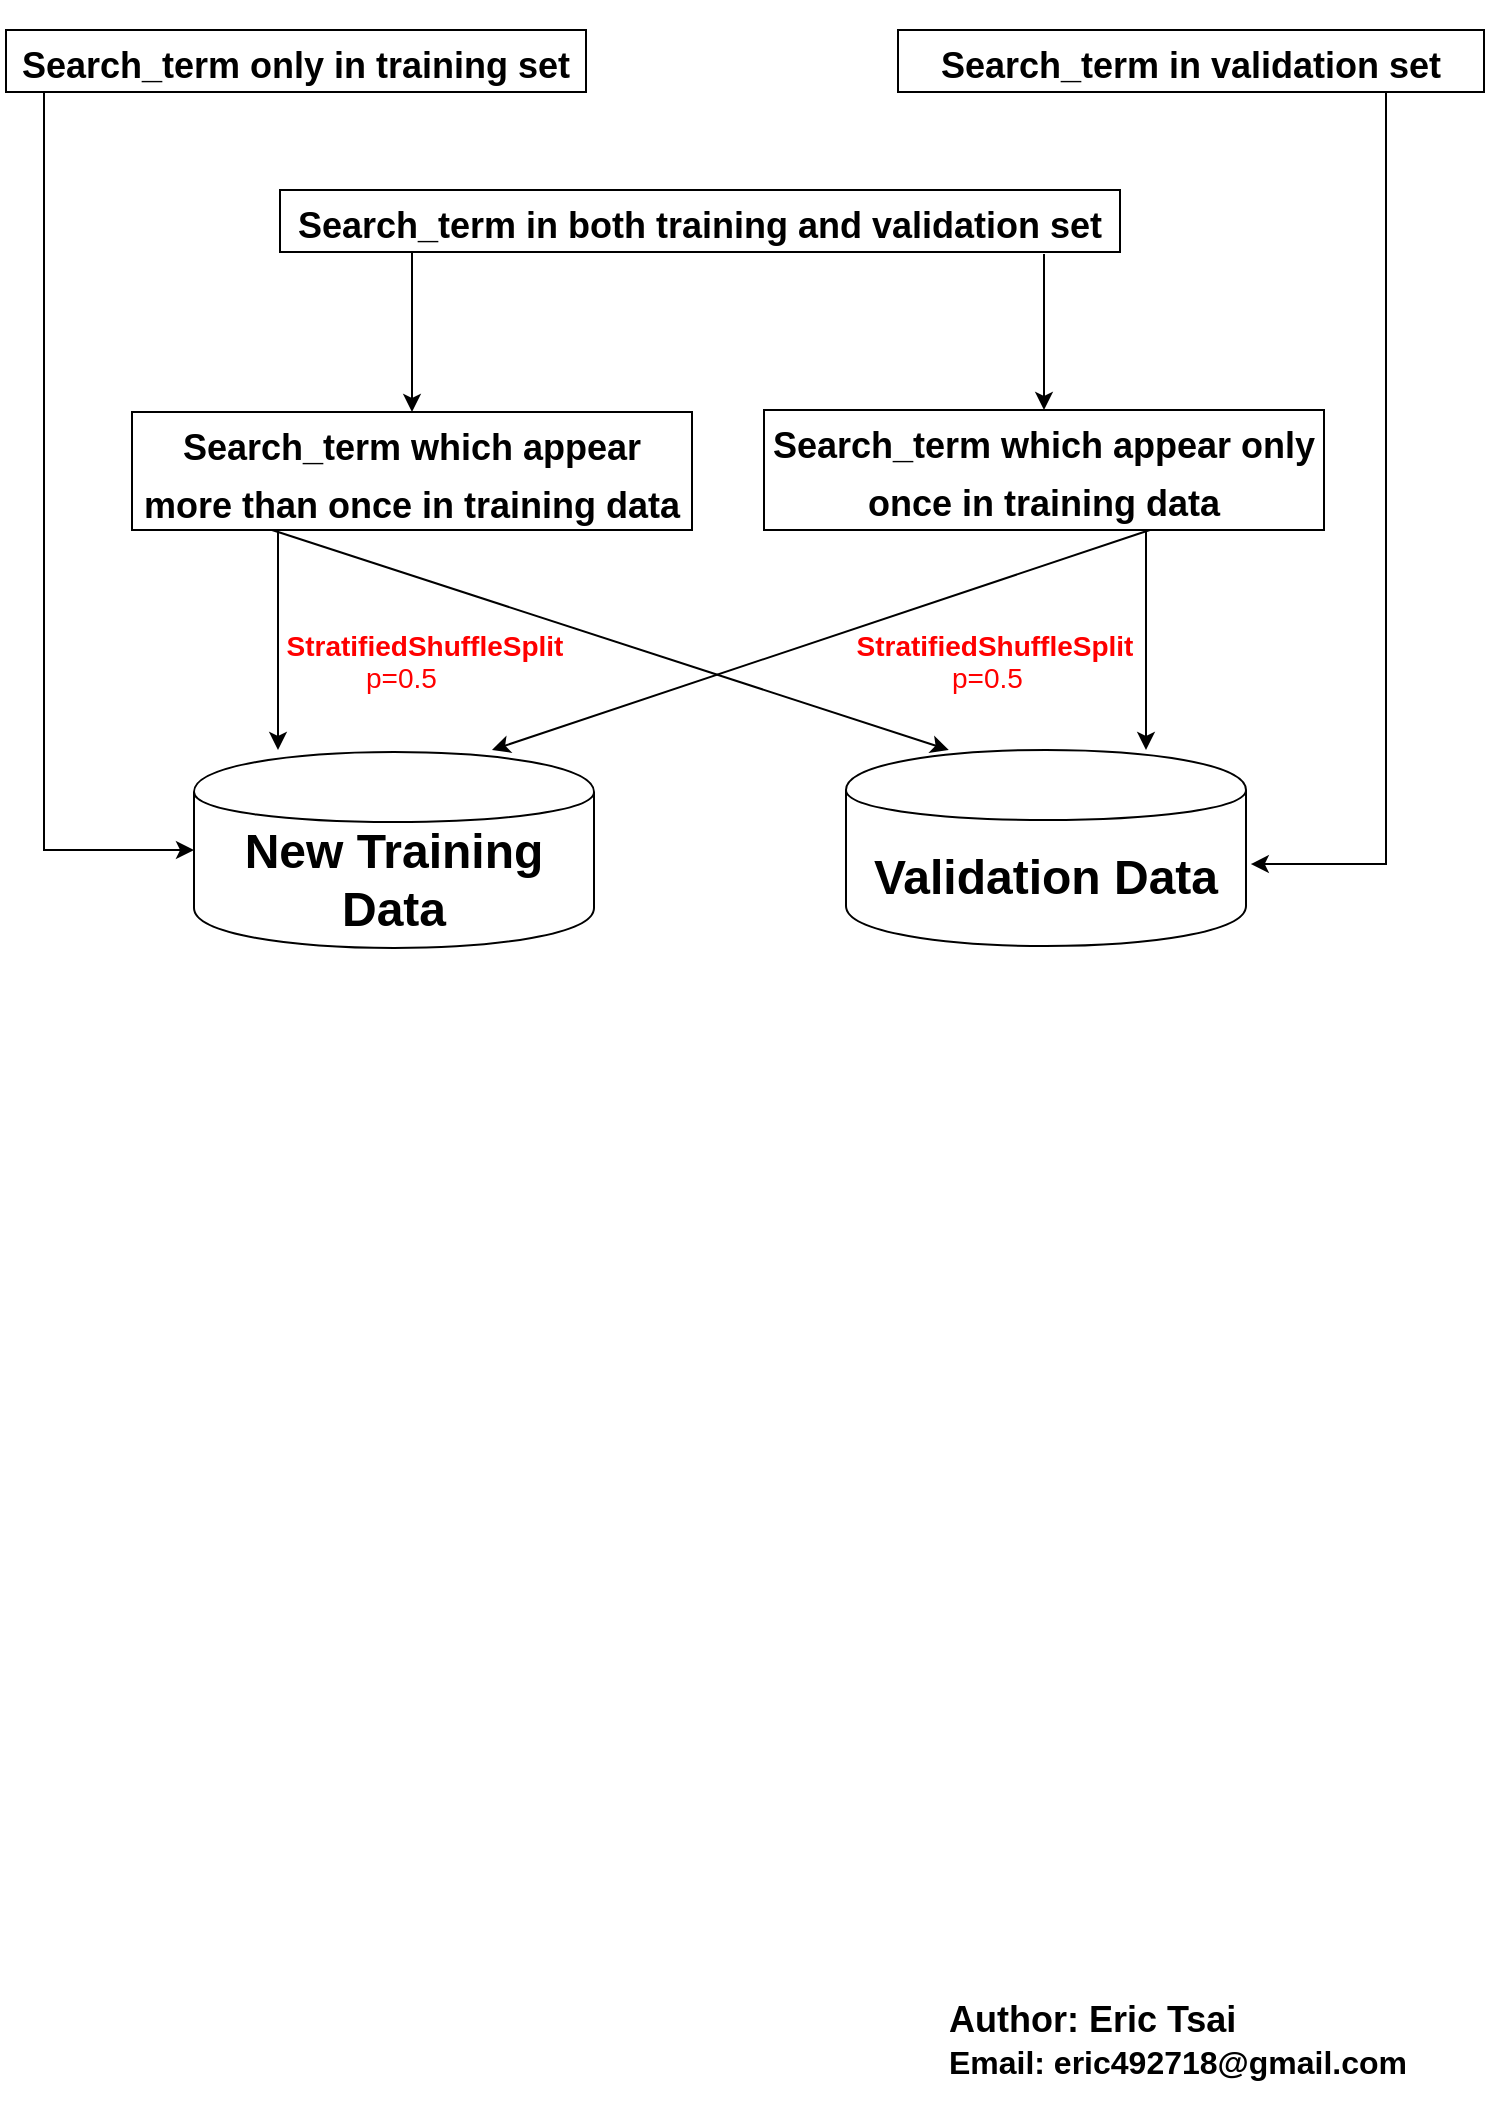 <mxGraphModel dx="1199" dy="777" grid="1" gridSize="10" guides="1" tooltips="1" connect="1" arrows="1" fold="1" page="1" pageScale="1" pageWidth="827" pageHeight="1169" background="#ffffff"><root><mxCell id="0"/><mxCell id="1" parent="0"/><mxCell id="2" value="" style="group" parent="1" vertex="1" connectable="0"><mxGeometry x="51" y="80" width="752" height="260" as="geometry"/></mxCell><mxCell id="4" value="&lt;h1&gt;&lt;font style=&quot;font-size: 18px&quot;&gt;Search_term only in training set&lt;/font&gt;&lt;/h1&gt;" style="rounded=0;whiteSpace=wrap;html=1;" parent="2" vertex="1"><mxGeometry x="3" width="290" height="31" as="geometry"/></mxCell><mxCell id="9" value="&lt;h1&gt;&lt;font style=&quot;font-size: 18px&quot;&gt;Search_term in validation set&lt;/font&gt;&lt;/h1&gt;" style="rounded=0;whiteSpace=wrap;html=1;" parent="2" vertex="1"><mxGeometry x="449" width="293" height="31" as="geometry"/></mxCell><mxCell id="25" value="" style="edgeStyle=orthogonalEdgeStyle;rounded=0;html=1;jettySize=auto;orthogonalLoop=1;" parent="2" target="16" edge="1"><mxGeometry relative="1" as="geometry"><mxPoint x="206" y="111" as="sourcePoint"/><Array as="points"><mxPoint x="206" y="130"/><mxPoint x="206" y="130"/></Array></mxGeometry></mxCell><mxCell id="7" value="&lt;h1&gt;&lt;font style=&quot;font-size: 18px&quot;&gt;Search_term in both training and validation set&lt;/font&gt;&lt;/h1&gt;" style="rounded=0;whiteSpace=wrap;html=1;" parent="2" vertex="1"><mxGeometry x="140" y="80" width="420" height="31" as="geometry"/></mxCell><mxCell id="16" value="&lt;h1&gt;&lt;font style=&quot;font-size: 18px&quot;&gt;Search_term which appear more than once in training data&lt;/font&gt;&lt;/h1&gt;" style="rounded=0;whiteSpace=wrap;html=1;" parent="2" vertex="1"><mxGeometry x="66" y="191" width="280" height="59" as="geometry"/></mxCell><mxCell id="19" value="" style="edgeStyle=orthogonalEdgeStyle;rounded=0;html=1;jettySize=auto;orthogonalLoop=1;entryX=0;entryY=0.5;" parent="2" target="18" edge="1"><mxGeometry relative="1" as="geometry"><mxPoint x="22" y="31" as="sourcePoint"/><mxPoint x="64" y="410" as="targetPoint"/><Array as="points"><mxPoint x="22" y="410"/></Array></mxGeometry></mxCell><mxCell id="18" value="&lt;h1&gt;&lt;font&gt;New Training Data&lt;/font&gt;&lt;/h1&gt;" style="shape=cylinder;whiteSpace=wrap;html=1;boundedLbl=1;" parent="1" vertex="1"><mxGeometry x="148" y="441" width="200" height="98" as="geometry"/></mxCell><mxCell id="43" value="" style="edgeStyle=orthogonalEdgeStyle;rounded=0;html=1;jettySize=auto;orthogonalLoop=1;entryX=0.75;entryY=0;entryPerimeter=0;" parent="1" source="21" target="37" edge="1"><mxGeometry relative="1" as="geometry"><mxPoint x="573" y="410" as="targetPoint"/><Array as="points"><mxPoint x="624" y="360"/><mxPoint x="624" y="360"/></Array></mxGeometry></mxCell><mxCell id="21" value="&lt;h1&gt;&lt;font style=&quot;font-size: 18px&quot;&gt;Search_term which appear only once in training data&lt;/font&gt;&lt;/h1&gt;" style="rounded=0;whiteSpace=wrap;html=1;" parent="1" vertex="1"><mxGeometry x="433" y="270" width="280" height="60" as="geometry"/></mxCell><mxCell id="28" value="" style="edgeStyle=orthogonalEdgeStyle;rounded=0;html=1;jettySize=auto;orthogonalLoop=1;entryX=0.5;entryY=0;" parent="1" target="21" edge="1"><mxGeometry relative="1" as="geometry"><mxPoint x="573" y="192" as="sourcePoint"/><Array as="points"><mxPoint x="573" y="250"/><mxPoint x="573" y="250"/></Array></mxGeometry></mxCell><mxCell id="37" value="&lt;h1&gt;&lt;font&gt;Validation Data&lt;/font&gt;&lt;/h1&gt;" style="shape=cylinder;whiteSpace=wrap;html=1;boundedLbl=1;" parent="1" vertex="1"><mxGeometry x="474" y="440" width="200" height="98" as="geometry"/></mxCell><mxCell id="39" value="" style="edgeStyle=orthogonalEdgeStyle;rounded=0;html=1;jettySize=auto;orthogonalLoop=1;entryX=1.012;entryY=0.582;entryPerimeter=0;" parent="1" target="37" edge="1"><mxGeometry relative="1" as="geometry"><mxPoint x="744" y="111" as="sourcePoint"/><mxPoint x="630.5" y="191" as="targetPoint"/><Array as="points"><mxPoint x="744" y="497"/></Array></mxGeometry></mxCell><mxCell id="45" value="" style="edgeStyle=orthogonalEdgeStyle;rounded=0;html=1;jettySize=auto;orthogonalLoop=1;" parent="1" source="16" edge="1"><mxGeometry relative="1" as="geometry"><mxPoint x="190" y="440" as="targetPoint"/><Array as="points"><mxPoint x="190" y="360"/><mxPoint x="190" y="360"/></Array></mxGeometry></mxCell><mxCell id="46" value="" style="endArrow=classic;html=1;exitX=0.689;exitY=1;exitPerimeter=0;" parent="1" source="21" edge="1"><mxGeometry width="50" height="50" relative="1" as="geometry"><mxPoint x="387" y="390" as="sourcePoint"/><mxPoint x="297" y="440" as="targetPoint"/></mxGeometry></mxCell><mxCell id="47" value="" style="endArrow=classic;html=1;exitX=0.25;exitY=1;entryX=0.257;entryY=0;entryPerimeter=0;" parent="1" source="16" target="37" edge="1"><mxGeometry width="50" height="50" relative="1" as="geometry"><mxPoint x="510" y="340" as="sourcePoint"/><mxPoint x="317" y="450" as="targetPoint"/></mxGeometry></mxCell><mxCell id="48" value="&lt;font style=&quot;font-size: 14px&quot; color=&quot;#ff0000&quot;&gt;p=0.5&lt;/font&gt;" style="text;html=1;resizable=0;points=[];autosize=1;align=left;verticalAlign=top;spacingTop=-4;" parent="1" vertex="1"><mxGeometry x="232" y="393" width="50" height="20" as="geometry"/></mxCell><mxCell id="49" value="&lt;font style=&quot;font-size: 14px&quot; color=&quot;#ff0000&quot;&gt;p=0.5&lt;/font&gt;" style="text;html=1;resizable=0;points=[];autosize=1;align=left;verticalAlign=top;spacingTop=-4;" parent="1" vertex="1"><mxGeometry x="525" y="393" width="50" height="20" as="geometry"/></mxCell><mxCell id="57" value="&lt;div style=&quot;text-align: left&quot;&gt;&lt;font style=&quot;font-size: 18px&quot;&gt;&lt;b&gt;Author: Eric Tsai&lt;/b&gt;&lt;/font&gt;&lt;/div&gt;&lt;div style=&quot;text-align: left&quot;&gt;&lt;font size=&quot;3&quot;&gt;&lt;b&gt;Email: eric492718@gmail.com&lt;/b&gt;&lt;/font&gt;&lt;/div&gt;" style="text;html=1;strokeColor=none;fillColor=none;align=center;verticalAlign=middle;whiteSpace=wrap;rounded=0;" parent="1" vertex="1"><mxGeometry x="490" y="1050" width="300" height="70" as="geometry"/></mxCell><mxCell id="58" value="&lt;font style=&quot;font-size: 14px&quot; color=&quot;#ff0000&quot;&gt;&lt;b&gt;StratifiedShuffleSplit&lt;/b&gt;&lt;/font&gt;" style="text;html=1;strokeColor=none;fillColor=none;align=center;verticalAlign=middle;whiteSpace=wrap;rounded=0;" parent="1" vertex="1"><mxGeometry x="190" y="373" width="147" height="30" as="geometry"/></mxCell><mxCell id="59" value="&lt;font style=&quot;font-size: 14px&quot; color=&quot;#ff0000&quot;&gt;&lt;b&gt;StratifiedShuffleSplit&lt;/b&gt;&lt;/font&gt;" style="text;html=1;strokeColor=none;fillColor=none;align=center;verticalAlign=middle;whiteSpace=wrap;rounded=0;" parent="1" vertex="1"><mxGeometry x="475" y="373" width="147" height="30" as="geometry"/></mxCell></root></mxGraphModel>